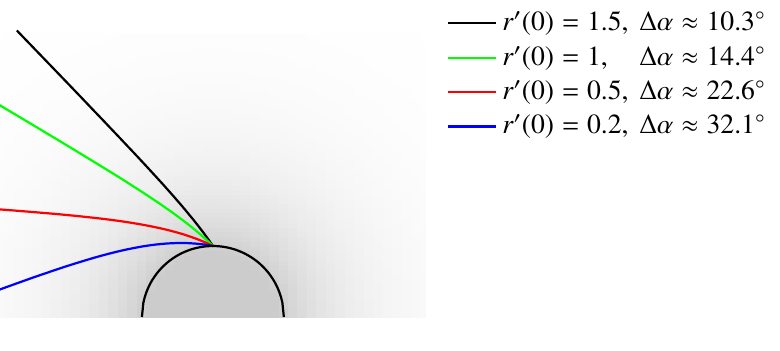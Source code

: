 \documentclass{standalone}

\usepackage{pgfplots}
\usepackage{tikz}
\usepackage{xcolor}
\usepackage{txfonts}

%used for drawing n(r)-Area
\definecolor{lGray}{gray}{0.8}
\definecolor{llGray}{gray}{0.9}
\usepgfplotslibrary{fillbetween}

\tikzset{
  ring shading/.code args={from #1 at #2 to #3 at #4}{
    \def\colin{#1}
    \def\radin{#2}
    \def\colout{#3}
    \def\radout{#4}
    \pgfmathsetmacro{\proportion}{\radin/\radout}
    \pgfmathsetmacro{\outer}{.8818cm}
    \pgfmathsetmacro{\inner}{.8818cm*\proportion}
    \pgfmathsetmacro{\innerlow}{\inner-0.01pt}
    \pgfdeclareradialshading{ring}{\pgfpoint{0cm}{0cm}}%
    {
      color(0pt)=(white);
      color(\innerlow)=(white);
      color(\inner)=(#1);
      color(\outer)=(#3)
    }
    \pgfkeysalso{/tikz/shading=ring}
  },
}

\begin{document}

\begin{tikzpicture}
  \begin{axis} [
    axis lines=none, 
    width=7cm, 
    axis equal,
    ticks = none,  
    legend pos = outer north east, 
	  legend cell align=left,
    legend style={draw=none}, 
    ymin = 0,
    ymax = 4,
    xmin = -3, 
    xmax = 3, 
    zmin = 1,
    zmax = 2,
    %colorbar, 
    colormap={traditionalpm3d}{color=(white) color=(llGray) color=(lGray) color=(lGray) color=(lGray) color=(lGray)},
    view={0}{90}
  ]  
    \addplot3[surf, domain=-4:4, y domain=0:4, shader=flat, samples=61, forget plot] {1 + 1 * exp(-(sqrt(x^2+y^2)-1))};  
    %\addlegendentry{$n(r)$};

    %f'(0) = 1.5
    \addplot [mark = none, thick, color=black] coordinates {
      (0.0,1.0)(-0.015,1.023)(-0.031,1.046)(-0.048,1.071)(-0.066,1.096)(-0.084,1.121)(-0.104,1.148)(-0.124,1.176)(-0.145,1.204)(-0.168,1.234)(-0.191,1.264)(-0.216,1.296)(-0.242,1.329)(-0.269,1.363)(-0.298,1.399)(-0.329,1.436)(-0.361,1.475)(-0.395,1.516)(-0.431,1.559)(-0.47,1.604)(-0.511,1.651)(-0.554,1.701)(-0.601,1.754)(-0.65,1.809)(-0.703,1.869)(-0.76,1.931)(-0.822,1.999)(-0.888,2.071)(-0.959,2.148)(-1.037,2.232)(-1.122,2.323)(-1.215,2.421)(-1.317,2.529)(-1.43,2.648)(-1.555,2.78)(-1.696,2.927)(-1.854,3.093)(-2.034,3.281)(-2.241,3.496)(-2.481,3.745)(-2.763,4.038)
    };        
    \addlegendentry{$r'(0) = 1.5, \: \Delta \alpha \approx 10.3^\circ$};
          
    %f'(0) = 1
    \addplot [mark = none, thick, color=green] coordinates {
      (0.0,1.0)(-0.022,1.021)(-0.044,1.043)(-0.068,1.066)(-0.093,1.089)(-0.119,1.112)(-0.146,1.137)(-0.174,1.161)(-0.204,1.187)(-0.235,1.213)(-0.268,1.24)(-0.302,1.268)(-0.338,1.297)(-0.376,1.326)(-0.416,1.357)(-0.458,1.389)(-0.503,1.422)(-0.55,1.457)(-0.6,1.493)(-0.654,1.53)(-0.71,1.57)(-0.771,1.611)(-0.835,1.654)(-0.904,1.7)(-0.978,1.749)(-1.058,1.801)(-1.145,1.856)(-1.238,1.916)(-1.34,1.98)(-1.451,2.049)(-1.574,2.124)(-1.709,2.207)(-1.859,2.298)(-2.027,2.4)(-2.216,2.514)(-2.432,2.643)(-2.679,2.791)(-2.968,2.963)(-3.308,3.165)(-3.716,3.407)(-4.216,3.703)
    }; 
    \addlegendentry{$r'(0) = 1,\phantom{.0} \: \Delta \alpha \approx 14.4^\circ$}; 
          
    %f'(0)=0.5
    \addplot [mark = none, thick, color=red] coordinates {
      (0.0,1.0)(-0.029,1.014)(-0.059,1.028)(-0.09,1.043)(-0.122,1.057)(-0.156,1.071)(-0.192,1.086)(-0.228,1.1)(-0.267,1.114)(-0.306,1.128)(-0.347,1.142)(-0.389,1.156)(-0.433,1.17)(-0.479,1.183)(-0.527,1.197)(-0.577,1.21)(-0.629,1.224)(-0.684,1.237)(-0.741,1.25)(-0.801,1.263)(-0.864,1.276)(-0.93,1.289)(-1.0,1.302)(-1.074,1.315)(-1.153,1.328)(-1.236,1.341)(-1.326,1.354)(-1.421,1.367)(-1.523,1.38)(-1.634,1.393)(-1.754,1.406)(-1.884,1.42)(-2.026,1.434)(-2.183,1.449)(-2.356,1.464)(-2.55,1.48)(-2.769,1.498)(-3.028,1.518)(-3.329,1.54)(-3.682,1.566)(-4.105,1.596)
    };
    \addlegendentry{$r'(0) = 0.5, \: \Delta \alpha \approx 22.6^\circ$};
          
    %f'(0)=0,2
    \addplot [mark = none, thick, color=blue] coordinates {
      (0.0,1.0)(-0.018,1.004)(-0.036,1.007)(-0.054,1.01)(-0.073,1.013)(-0.114,1.02)(-0.157,1.025)(-0.2,1.03)(-0.244,1.034)(-0.289,1.037)(-0.335,1.04)(-0.382,1.042)(-0.431,1.042)(-0.48,1.042)(-0.531,1.041)(-0.584,1.039)(-0.638,1.036)(-0.694,1.032)(-0.751,1.026)(-0.811,1.02)(-0.873,1.012)(-0.937,1.003)(-1.005,0.992)(-1.075,0.979)(-1.148,0.965)(-1.225,0.949)(-1.306,0.931)(-1.392,0.91)(-1.483,0.887)(-1.58,0.861)(-1.683,0.832)(-1.794,0.799)(-1.914,0.762)(-2.045,0.721)(-2.187,0.674)(-2.344,0.621)(-2.519,0.561)(-2.715,0.491)(-2.938,0.411)(-3.194,0.317)(-3.493,0.206)(-3.681,0.136)(-3.889,0.058)(-4.122,-0.029)(-4.383,-0.128)
    };
    \addlegendentry{$r'(0) = 0.2, \: \Delta \alpha \approx 32.1^\circ$};
         
    %draw Earth
    \addplot [domain=-1:1, mark=none, black, samples=101, name path=earth, thick] {sqrt(1 - x^2)};
  \end{axis}   
\end{tikzpicture}

\end{document}
